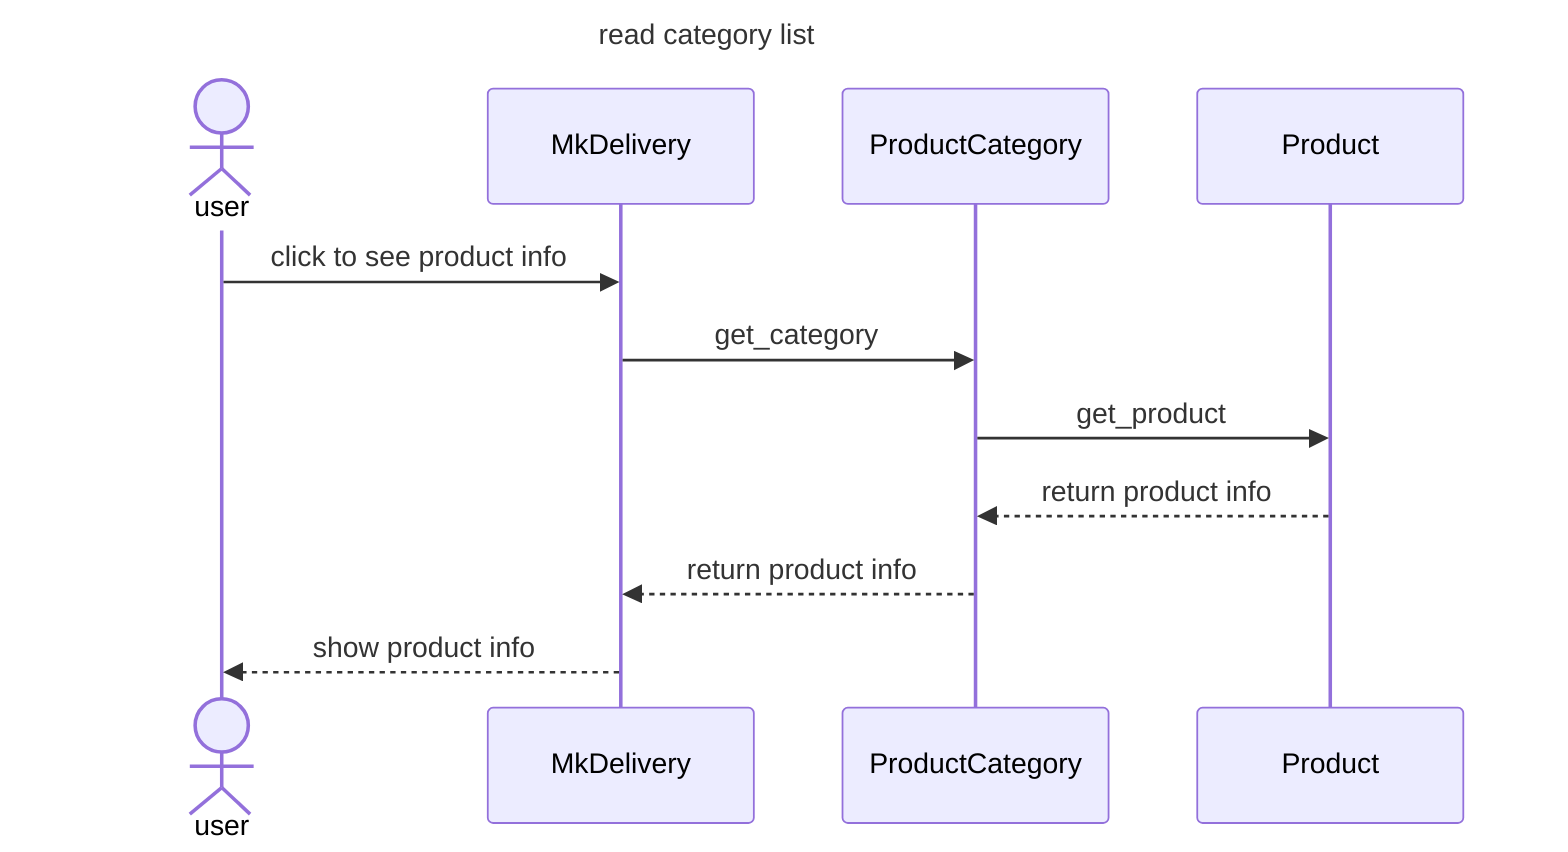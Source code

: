 sequenceDiagram
    title read category list
    actor user
    participant MkDelivery
    participant ProductCategory
    participant Product

    user ->> MkDelivery: click to see product info
    MkDelivery ->> ProductCategory:get_category
    ProductCategory ->> Product: get_product
    Product -->> ProductCategory: return product info 
    ProductCategory -->> MkDelivery:return product info
    MkDelivery -->> user: show product info